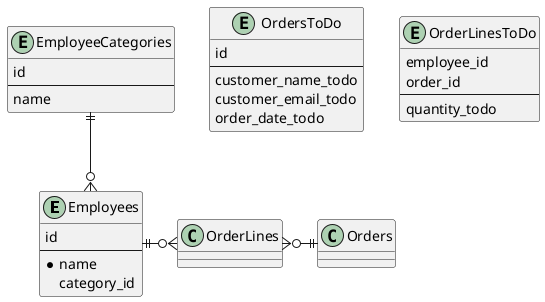 @startuml

entity Employees {
    id
    --
    * name
    category_id
}

entity EmployeeCategories {
    id
    --
    name
}

entity OrdersToDo {
    id
    --
    customer_name_todo
    customer_email_todo
    order_date_todo
}

entity OrderLinesToDo {
    employee_id
    order_id
    --
    quantity_todo
 }

EmployeeCategories ||--o{ Employees
Employees ||-o{ OrderLines
OrderLines }o-|| Orders
@enduml